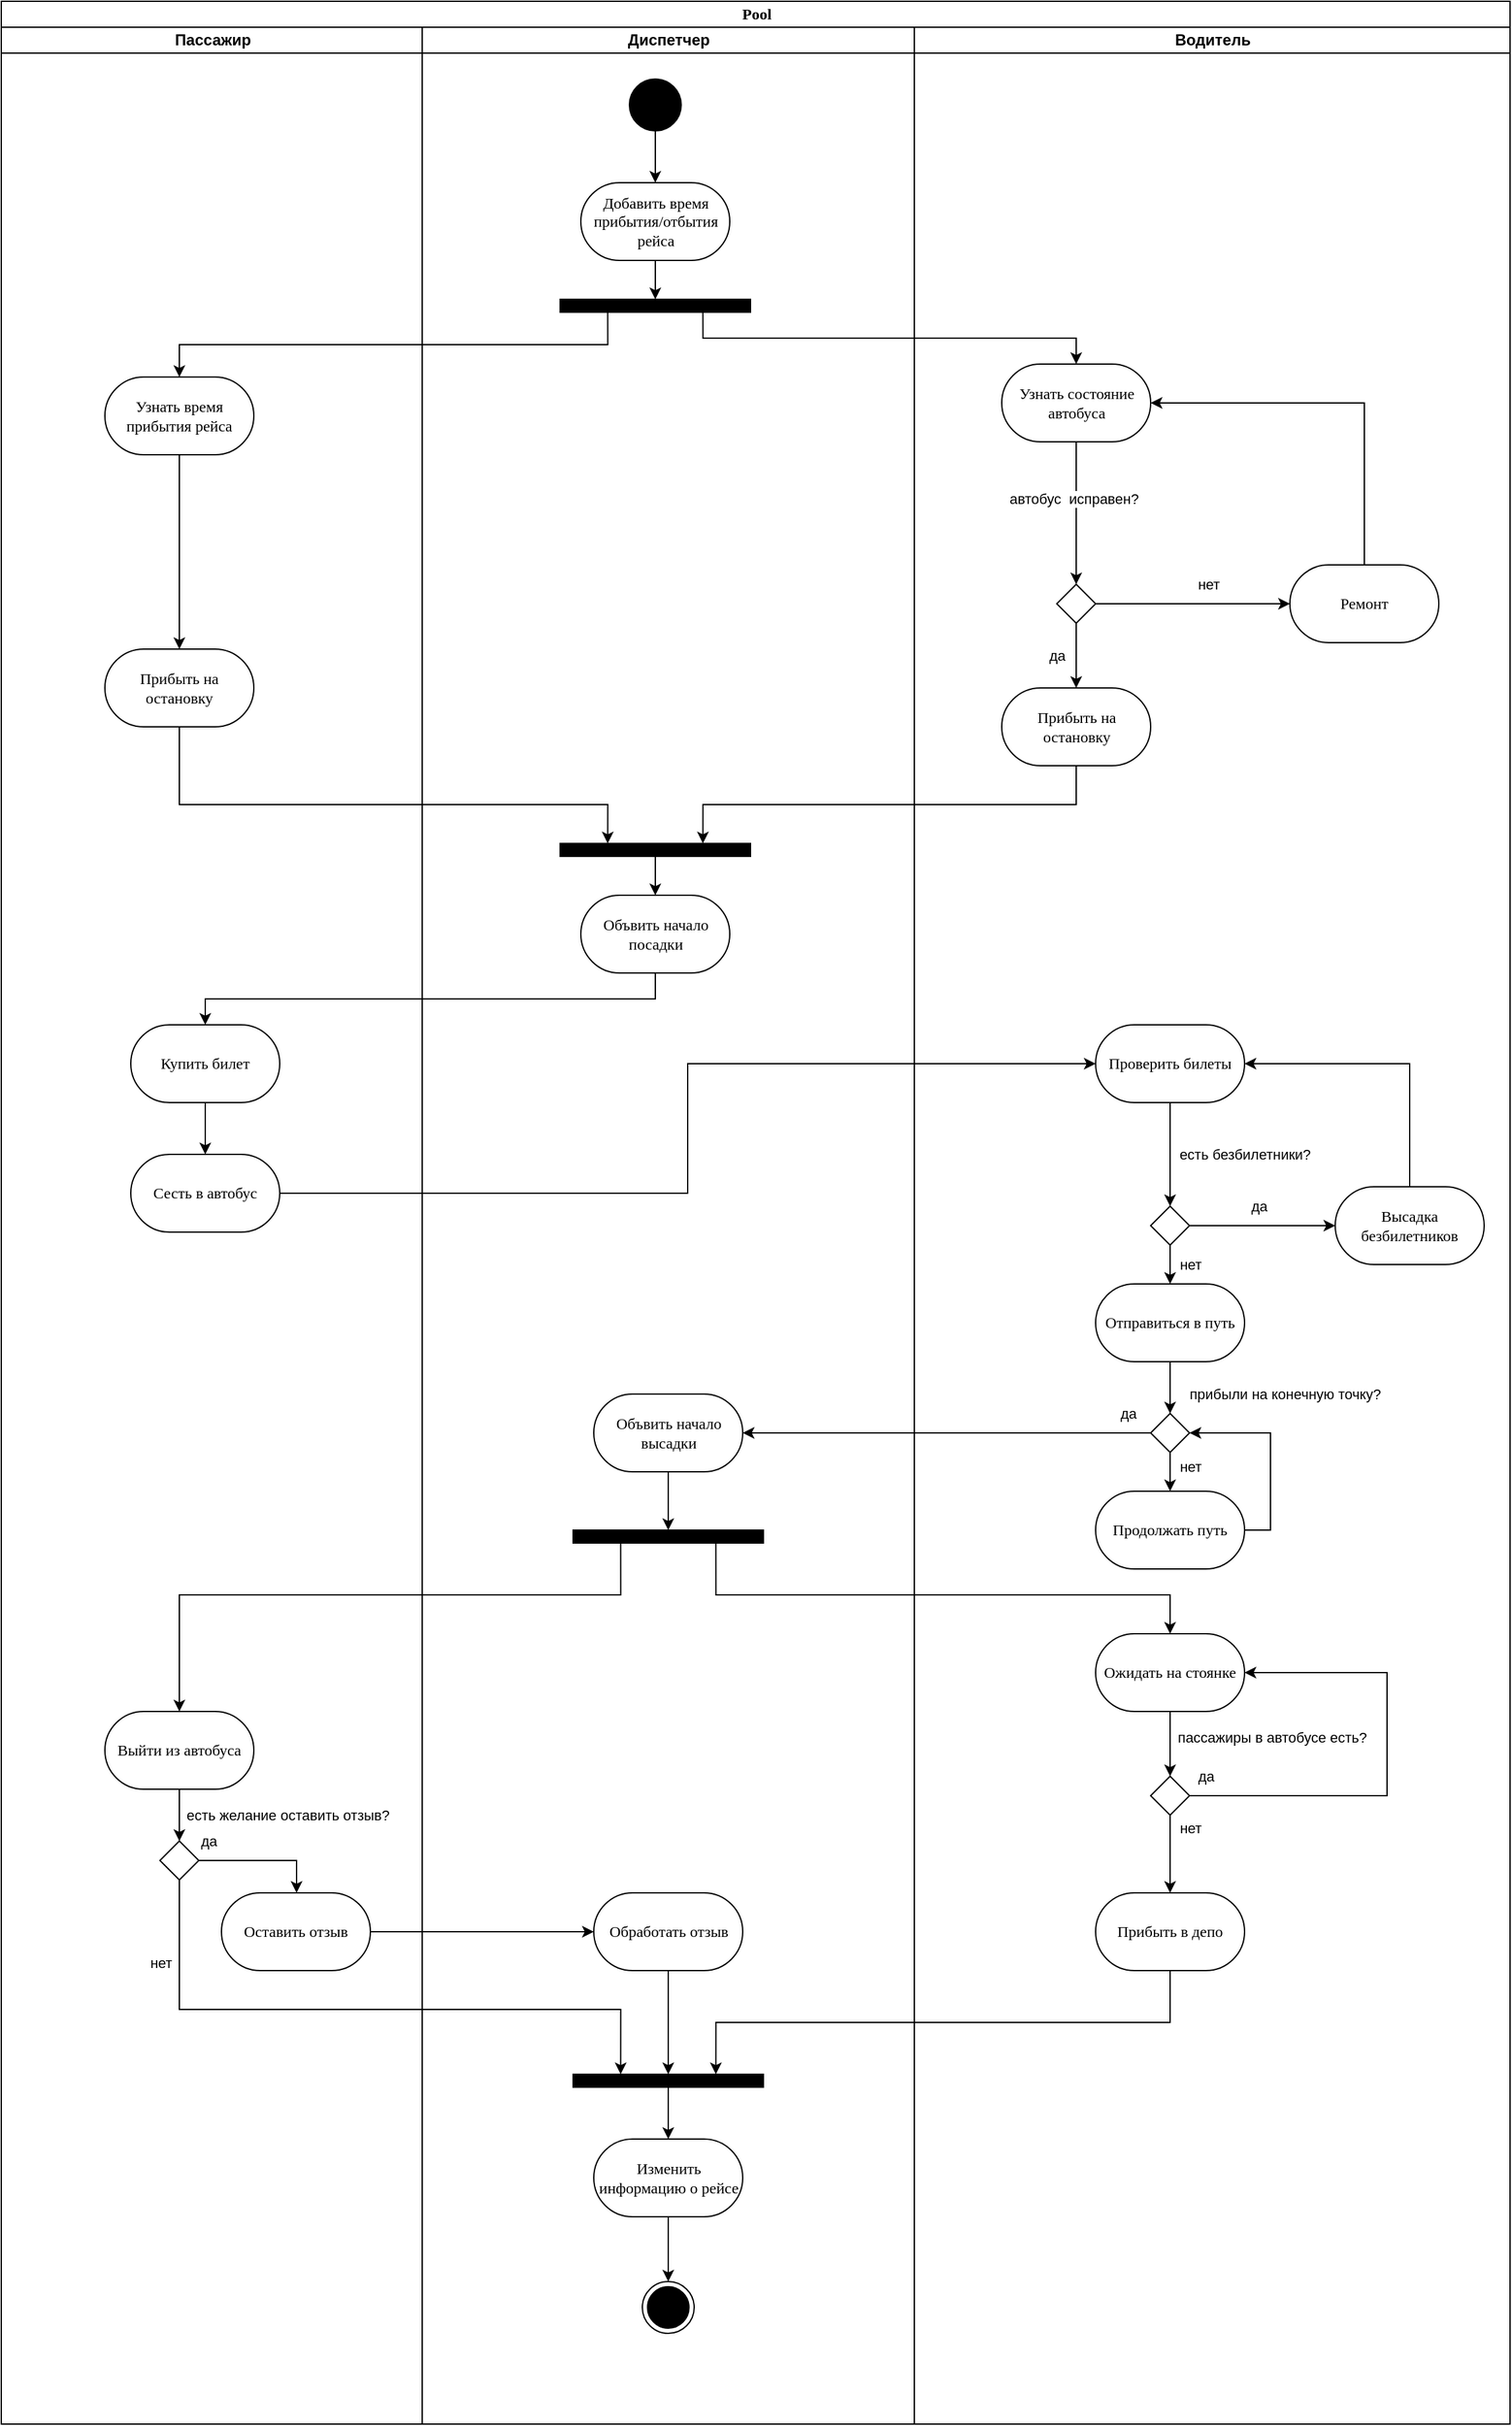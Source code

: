 <mxfile version="21.2.1" type="github">
  <diagram name="Page-1" id="0783ab3e-0a74-02c8-0abd-f7b4e66b4bec">
    <mxGraphModel dx="1750" dy="962" grid="1" gridSize="10" guides="1" tooltips="1" connect="1" arrows="1" fold="1" page="0" pageScale="1" pageWidth="850" pageHeight="1100" background="none" math="0" shadow="0">
      <root>
        <mxCell id="0" />
        <mxCell id="1" parent="0" />
        <mxCell id="1c1d494c118603dd-1" value="Pool" style="swimlane;html=1;childLayout=stackLayout;startSize=20;rounded=0;shadow=0;comic=0;labelBackgroundColor=none;strokeWidth=1;fontFamily=Verdana;fontSize=12;align=center;" parent="1" vertex="1">
          <mxGeometry x="40" y="20" width="1165" height="1870" as="geometry" />
        </mxCell>
        <mxCell id="1c1d494c118603dd-2" value="Пассажир" style="swimlane;html=1;startSize=20;" parent="1c1d494c118603dd-1" vertex="1">
          <mxGeometry y="20" width="325" height="1850" as="geometry" />
        </mxCell>
        <mxCell id="ROsPQiRXTR7bDxvJ-jqn-109" style="edgeStyle=orthogonalEdgeStyle;rounded=0;orthogonalLoop=1;jettySize=auto;html=1;exitX=0.5;exitY=1;exitDx=0;exitDy=0;entryX=0.5;entryY=0;entryDx=0;entryDy=0;" edge="1" parent="1c1d494c118603dd-2" source="ROsPQiRXTR7bDxvJ-jqn-39" target="ROsPQiRXTR7bDxvJ-jqn-68">
          <mxGeometry relative="1" as="geometry" />
        </mxCell>
        <mxCell id="ROsPQiRXTR7bDxvJ-jqn-39" value="Узнать время прибытия рейса" style="rounded=1;whiteSpace=wrap;html=1;shadow=0;comic=0;labelBackgroundColor=none;strokeWidth=1;fontFamily=Verdana;fontSize=12;align=center;arcSize=50;" vertex="1" parent="1c1d494c118603dd-2">
          <mxGeometry x="80" y="270" width="115" height="60" as="geometry" />
        </mxCell>
        <mxCell id="ROsPQiRXTR7bDxvJ-jqn-68" value="Прибыть на остановку" style="rounded=1;whiteSpace=wrap;html=1;shadow=0;comic=0;labelBackgroundColor=none;strokeWidth=1;fontFamily=Verdana;fontSize=12;align=center;arcSize=50;" vertex="1" parent="1c1d494c118603dd-2">
          <mxGeometry x="80" y="480" width="115" height="60" as="geometry" />
        </mxCell>
        <mxCell id="ROsPQiRXTR7bDxvJ-jqn-83" style="edgeStyle=orthogonalEdgeStyle;rounded=0;orthogonalLoop=1;jettySize=auto;html=1;exitX=0.5;exitY=1;exitDx=0;exitDy=0;entryX=0.5;entryY=0;entryDx=0;entryDy=0;" edge="1" parent="1c1d494c118603dd-2" source="ROsPQiRXTR7bDxvJ-jqn-74" target="ROsPQiRXTR7bDxvJ-jqn-75">
          <mxGeometry relative="1" as="geometry" />
        </mxCell>
        <mxCell id="ROsPQiRXTR7bDxvJ-jqn-74" value="Купить билет" style="rounded=1;whiteSpace=wrap;html=1;shadow=0;comic=0;labelBackgroundColor=none;strokeWidth=1;fontFamily=Verdana;fontSize=12;align=center;arcSize=50;" vertex="1" parent="1c1d494c118603dd-2">
          <mxGeometry x="100" y="770" width="115" height="60" as="geometry" />
        </mxCell>
        <mxCell id="ROsPQiRXTR7bDxvJ-jqn-75" value="Сесть в автобус" style="rounded=1;whiteSpace=wrap;html=1;shadow=0;comic=0;labelBackgroundColor=none;strokeWidth=1;fontFamily=Verdana;fontSize=12;align=center;arcSize=50;" vertex="1" parent="1c1d494c118603dd-2">
          <mxGeometry x="100" y="870" width="115" height="60" as="geometry" />
        </mxCell>
        <mxCell id="ROsPQiRXTR7bDxvJ-jqn-118" style="edgeStyle=orthogonalEdgeStyle;rounded=0;orthogonalLoop=1;jettySize=auto;html=1;exitX=0.5;exitY=1;exitDx=0;exitDy=0;entryX=0;entryY=0.5;entryDx=0;entryDy=0;" edge="1" parent="1c1d494c118603dd-2" source="ROsPQiRXTR7bDxvJ-jqn-111" target="ROsPQiRXTR7bDxvJ-jqn-115">
          <mxGeometry relative="1" as="geometry" />
        </mxCell>
        <mxCell id="ROsPQiRXTR7bDxvJ-jqn-120" value="есть желание оставить отзыв?" style="edgeLabel;html=1;align=center;verticalAlign=middle;resizable=0;points=[];" vertex="1" connectable="0" parent="ROsPQiRXTR7bDxvJ-jqn-118">
          <mxGeometry x="0.152" relative="1" as="geometry">
            <mxPoint x="83" y="-3" as="offset" />
          </mxGeometry>
        </mxCell>
        <mxCell id="ROsPQiRXTR7bDxvJ-jqn-111" value="Выйти из автобуса" style="rounded=1;whiteSpace=wrap;html=1;shadow=0;comic=0;labelBackgroundColor=none;strokeWidth=1;fontFamily=Verdana;fontSize=12;align=center;arcSize=50;" vertex="1" parent="1c1d494c118603dd-2">
          <mxGeometry x="80" y="1300" width="115" height="60" as="geometry" />
        </mxCell>
        <mxCell id="ROsPQiRXTR7bDxvJ-jqn-112" value="Оставить отзыв" style="rounded=1;whiteSpace=wrap;html=1;shadow=0;comic=0;labelBackgroundColor=none;strokeWidth=1;fontFamily=Verdana;fontSize=12;align=center;arcSize=50;" vertex="1" parent="1c1d494c118603dd-2">
          <mxGeometry x="170" y="1440" width="115" height="60" as="geometry" />
        </mxCell>
        <mxCell id="ROsPQiRXTR7bDxvJ-jqn-119" style="edgeStyle=orthogonalEdgeStyle;rounded=0;orthogonalLoop=1;jettySize=auto;html=1;exitX=0.5;exitY=0;exitDx=0;exitDy=0;entryX=0.5;entryY=0;entryDx=0;entryDy=0;" edge="1" parent="1c1d494c118603dd-2" source="ROsPQiRXTR7bDxvJ-jqn-115" target="ROsPQiRXTR7bDxvJ-jqn-112">
          <mxGeometry relative="1" as="geometry">
            <Array as="points">
              <mxPoint x="228" y="1415" />
              <mxPoint x="228" y="1440" />
            </Array>
          </mxGeometry>
        </mxCell>
        <mxCell id="ROsPQiRXTR7bDxvJ-jqn-121" value="да" style="edgeLabel;html=1;align=center;verticalAlign=middle;resizable=0;points=[];" vertex="1" connectable="0" parent="ROsPQiRXTR7bDxvJ-jqn-119">
          <mxGeometry x="-0.273" relative="1" as="geometry">
            <mxPoint x="-29" y="-15" as="offset" />
          </mxGeometry>
        </mxCell>
        <mxCell id="ROsPQiRXTR7bDxvJ-jqn-115" value="" style="rhombus;whiteSpace=wrap;html=1;direction=south;" vertex="1" parent="1c1d494c118603dd-2">
          <mxGeometry x="122.5" y="1400" width="30" height="30" as="geometry" />
        </mxCell>
        <mxCell id="ROsPQiRXTR7bDxvJ-jqn-123" style="edgeStyle=orthogonalEdgeStyle;rounded=0;orthogonalLoop=1;jettySize=auto;html=1;exitX=1;exitY=0.5;exitDx=0;exitDy=0;entryX=0;entryY=0.5;entryDx=0;entryDy=0;" edge="1" parent="1c1d494c118603dd-1" source="ROsPQiRXTR7bDxvJ-jqn-112" target="ROsPQiRXTR7bDxvJ-jqn-122">
          <mxGeometry relative="1" as="geometry" />
        </mxCell>
        <mxCell id="1c1d494c118603dd-3" value="Диспетчер" style="swimlane;html=1;startSize=20;" parent="1c1d494c118603dd-1" vertex="1">
          <mxGeometry x="325" y="20" width="380" height="1850" as="geometry" />
        </mxCell>
        <mxCell id="ROsPQiRXTR7bDxvJ-jqn-44" style="edgeStyle=orthogonalEdgeStyle;rounded=0;orthogonalLoop=1;jettySize=auto;html=1;exitX=0.5;exitY=1;exitDx=0;exitDy=0;entryX=0.5;entryY=0;entryDx=0;entryDy=0;" edge="1" parent="1c1d494c118603dd-3" source="60571a20871a0731-4" target="ROsPQiRXTR7bDxvJ-jqn-38">
          <mxGeometry relative="1" as="geometry" />
        </mxCell>
        <mxCell id="60571a20871a0731-4" value="" style="ellipse;whiteSpace=wrap;html=1;rounded=0;shadow=0;comic=0;labelBackgroundColor=none;strokeWidth=1;fillColor=#000000;fontFamily=Verdana;fontSize=12;align=center;" parent="1c1d494c118603dd-3" vertex="1">
          <mxGeometry x="160" y="40" width="40" height="40" as="geometry" />
        </mxCell>
        <mxCell id="ROsPQiRXTR7bDxvJ-jqn-45" style="edgeStyle=orthogonalEdgeStyle;rounded=0;orthogonalLoop=1;jettySize=auto;html=1;exitX=0.5;exitY=1;exitDx=0;exitDy=0;entryX=0.5;entryY=0;entryDx=0;entryDy=0;" edge="1" parent="1c1d494c118603dd-3" source="ROsPQiRXTR7bDxvJ-jqn-38" target="ROsPQiRXTR7bDxvJ-jqn-30">
          <mxGeometry relative="1" as="geometry" />
        </mxCell>
        <mxCell id="ROsPQiRXTR7bDxvJ-jqn-38" value="Добавить время прибытия/отбытия рейса" style="rounded=1;whiteSpace=wrap;html=1;shadow=0;comic=0;labelBackgroundColor=none;strokeWidth=1;fontFamily=Verdana;fontSize=12;align=center;arcSize=50;" vertex="1" parent="1c1d494c118603dd-3">
          <mxGeometry x="122.5" y="120" width="115" height="60" as="geometry" />
        </mxCell>
        <mxCell id="ROsPQiRXTR7bDxvJ-jqn-30" value="" style="whiteSpace=wrap;html=1;rounded=0;shadow=0;comic=0;labelBackgroundColor=none;strokeWidth=1;fillColor=#000000;fontFamily=Verdana;fontSize=12;align=center;rotation=0;" vertex="1" parent="1c1d494c118603dd-3">
          <mxGeometry x="106.5" y="210" width="147" height="10" as="geometry" />
        </mxCell>
        <mxCell id="ROsPQiRXTR7bDxvJ-jqn-81" style="edgeStyle=orthogonalEdgeStyle;rounded=0;orthogonalLoop=1;jettySize=auto;html=1;exitX=0.5;exitY=1;exitDx=0;exitDy=0;entryX=0.5;entryY=0;entryDx=0;entryDy=0;" edge="1" parent="1c1d494c118603dd-3" source="ROsPQiRXTR7bDxvJ-jqn-71" target="ROsPQiRXTR7bDxvJ-jqn-79">
          <mxGeometry relative="1" as="geometry" />
        </mxCell>
        <mxCell id="ROsPQiRXTR7bDxvJ-jqn-71" value="" style="whiteSpace=wrap;html=1;rounded=0;shadow=0;comic=0;labelBackgroundColor=none;strokeWidth=1;fillColor=#000000;fontFamily=Verdana;fontSize=12;align=center;rotation=0;" vertex="1" parent="1c1d494c118603dd-3">
          <mxGeometry x="106.5" y="630" width="147" height="10" as="geometry" />
        </mxCell>
        <mxCell id="ROsPQiRXTR7bDxvJ-jqn-79" value="Объвить начало посадки" style="rounded=1;whiteSpace=wrap;html=1;shadow=0;comic=0;labelBackgroundColor=none;strokeWidth=1;fontFamily=Verdana;fontSize=12;align=center;arcSize=50;" vertex="1" parent="1c1d494c118603dd-3">
          <mxGeometry x="122.5" y="670" width="115" height="60" as="geometry" />
        </mxCell>
        <mxCell id="ROsPQiRXTR7bDxvJ-jqn-108" style="edgeStyle=orthogonalEdgeStyle;rounded=0;orthogonalLoop=1;jettySize=auto;html=1;exitX=0.5;exitY=1;exitDx=0;exitDy=0;entryX=0.5;entryY=0;entryDx=0;entryDy=0;" edge="1" parent="1c1d494c118603dd-3" source="ROsPQiRXTR7bDxvJ-jqn-95" target="ROsPQiRXTR7bDxvJ-jqn-107">
          <mxGeometry relative="1" as="geometry" />
        </mxCell>
        <mxCell id="ROsPQiRXTR7bDxvJ-jqn-95" value="Объвить начало высадки" style="rounded=1;whiteSpace=wrap;html=1;shadow=0;comic=0;labelBackgroundColor=none;strokeWidth=1;fontFamily=Verdana;fontSize=12;align=center;arcSize=50;" vertex="1" parent="1c1d494c118603dd-3">
          <mxGeometry x="132.5" y="1055" width="115" height="60" as="geometry" />
        </mxCell>
        <mxCell id="ROsPQiRXTR7bDxvJ-jqn-107" value="" style="whiteSpace=wrap;html=1;rounded=0;shadow=0;comic=0;labelBackgroundColor=none;strokeWidth=1;fillColor=#000000;fontFamily=Verdana;fontSize=12;align=center;rotation=0;" vertex="1" parent="1c1d494c118603dd-3">
          <mxGeometry x="116.5" y="1160" width="147" height="10" as="geometry" />
        </mxCell>
        <mxCell id="ROsPQiRXTR7bDxvJ-jqn-137" style="edgeStyle=orthogonalEdgeStyle;rounded=0;orthogonalLoop=1;jettySize=auto;html=1;exitX=0.5;exitY=1;exitDx=0;exitDy=0;entryX=0.5;entryY=0;entryDx=0;entryDy=0;" edge="1" parent="1c1d494c118603dd-3" source="ROsPQiRXTR7bDxvJ-jqn-122" target="ROsPQiRXTR7bDxvJ-jqn-136">
          <mxGeometry relative="1" as="geometry" />
        </mxCell>
        <mxCell id="ROsPQiRXTR7bDxvJ-jqn-122" value="Обработать отзыв" style="rounded=1;whiteSpace=wrap;html=1;shadow=0;comic=0;labelBackgroundColor=none;strokeWidth=1;fontFamily=Verdana;fontSize=12;align=center;arcSize=50;" vertex="1" parent="1c1d494c118603dd-3">
          <mxGeometry x="132.5" y="1440" width="115" height="60" as="geometry" />
        </mxCell>
        <mxCell id="ROsPQiRXTR7bDxvJ-jqn-142" style="edgeStyle=orthogonalEdgeStyle;rounded=0;orthogonalLoop=1;jettySize=auto;html=1;exitX=0.5;exitY=1;exitDx=0;exitDy=0;entryX=0.5;entryY=0;entryDx=0;entryDy=0;" edge="1" parent="1c1d494c118603dd-3" source="ROsPQiRXTR7bDxvJ-jqn-136" target="ROsPQiRXTR7bDxvJ-jqn-141">
          <mxGeometry relative="1" as="geometry" />
        </mxCell>
        <mxCell id="ROsPQiRXTR7bDxvJ-jqn-136" value="" style="whiteSpace=wrap;html=1;rounded=0;shadow=0;comic=0;labelBackgroundColor=none;strokeWidth=1;fillColor=#000000;fontFamily=Verdana;fontSize=12;align=center;rotation=0;" vertex="1" parent="1c1d494c118603dd-3">
          <mxGeometry x="116.5" y="1580" width="147" height="10" as="geometry" />
        </mxCell>
        <mxCell id="ROsPQiRXTR7bDxvJ-jqn-144" style="edgeStyle=orthogonalEdgeStyle;rounded=0;orthogonalLoop=1;jettySize=auto;html=1;exitX=0.5;exitY=1;exitDx=0;exitDy=0;entryX=0.5;entryY=0;entryDx=0;entryDy=0;" edge="1" parent="1c1d494c118603dd-3" source="ROsPQiRXTR7bDxvJ-jqn-141" target="ROsPQiRXTR7bDxvJ-jqn-143">
          <mxGeometry relative="1" as="geometry" />
        </mxCell>
        <mxCell id="ROsPQiRXTR7bDxvJ-jqn-141" value="Изменить информацию о рейсе" style="rounded=1;whiteSpace=wrap;html=1;shadow=0;comic=0;labelBackgroundColor=none;strokeWidth=1;fontFamily=Verdana;fontSize=12;align=center;arcSize=50;" vertex="1" parent="1c1d494c118603dd-3">
          <mxGeometry x="132.5" y="1630" width="115" height="60" as="geometry" />
        </mxCell>
        <mxCell id="ROsPQiRXTR7bDxvJ-jqn-143" value="" style="ellipse;html=1;shape=endState;fillColor=strokeColor;rounded=1;" vertex="1" parent="1c1d494c118603dd-3">
          <mxGeometry x="170" y="1740" width="40" height="40" as="geometry" />
        </mxCell>
        <mxCell id="ROsPQiRXTR7bDxvJ-jqn-46" style="edgeStyle=orthogonalEdgeStyle;rounded=0;orthogonalLoop=1;jettySize=auto;html=1;exitX=0.25;exitY=1;exitDx=0;exitDy=0;entryX=0.5;entryY=0;entryDx=0;entryDy=0;" edge="1" parent="1c1d494c118603dd-1" source="ROsPQiRXTR7bDxvJ-jqn-30" target="ROsPQiRXTR7bDxvJ-jqn-39">
          <mxGeometry relative="1" as="geometry" />
        </mxCell>
        <mxCell id="ROsPQiRXTR7bDxvJ-jqn-47" style="edgeStyle=orthogonalEdgeStyle;rounded=0;orthogonalLoop=1;jettySize=auto;html=1;exitX=0.75;exitY=1;exitDx=0;exitDy=0;entryX=0.5;entryY=0;entryDx=0;entryDy=0;" edge="1" parent="1c1d494c118603dd-1" source="ROsPQiRXTR7bDxvJ-jqn-30" target="ROsPQiRXTR7bDxvJ-jqn-36">
          <mxGeometry relative="1" as="geometry" />
        </mxCell>
        <mxCell id="ROsPQiRXTR7bDxvJ-jqn-72" style="edgeStyle=orthogonalEdgeStyle;rounded=0;orthogonalLoop=1;jettySize=auto;html=1;exitX=0.5;exitY=1;exitDx=0;exitDy=0;entryX=0.25;entryY=0;entryDx=0;entryDy=0;" edge="1" parent="1c1d494c118603dd-1" source="ROsPQiRXTR7bDxvJ-jqn-68" target="ROsPQiRXTR7bDxvJ-jqn-71">
          <mxGeometry relative="1" as="geometry">
            <Array as="points">
              <mxPoint x="138" y="620" />
              <mxPoint x="468" y="620" />
            </Array>
          </mxGeometry>
        </mxCell>
        <mxCell id="ROsPQiRXTR7bDxvJ-jqn-73" style="edgeStyle=orthogonalEdgeStyle;rounded=0;orthogonalLoop=1;jettySize=auto;html=1;exitX=0.5;exitY=1;exitDx=0;exitDy=0;entryX=0.75;entryY=0;entryDx=0;entryDy=0;" edge="1" parent="1c1d494c118603dd-1" source="ROsPQiRXTR7bDxvJ-jqn-43" target="ROsPQiRXTR7bDxvJ-jqn-71">
          <mxGeometry relative="1" as="geometry" />
        </mxCell>
        <mxCell id="ROsPQiRXTR7bDxvJ-jqn-82" style="edgeStyle=orthogonalEdgeStyle;rounded=0;orthogonalLoop=1;jettySize=auto;html=1;exitX=0.5;exitY=1;exitDx=0;exitDy=0;entryX=0.5;entryY=0;entryDx=0;entryDy=0;" edge="1" parent="1c1d494c118603dd-1" source="ROsPQiRXTR7bDxvJ-jqn-79" target="ROsPQiRXTR7bDxvJ-jqn-74">
          <mxGeometry relative="1" as="geometry" />
        </mxCell>
        <mxCell id="ROsPQiRXTR7bDxvJ-jqn-85" style="edgeStyle=orthogonalEdgeStyle;rounded=0;orthogonalLoop=1;jettySize=auto;html=1;exitX=1;exitY=0.5;exitDx=0;exitDy=0;entryX=0;entryY=0.5;entryDx=0;entryDy=0;" edge="1" parent="1c1d494c118603dd-1" source="ROsPQiRXTR7bDxvJ-jqn-75" target="ROsPQiRXTR7bDxvJ-jqn-76">
          <mxGeometry relative="1" as="geometry" />
        </mxCell>
        <mxCell id="ROsPQiRXTR7bDxvJ-jqn-103" style="edgeStyle=orthogonalEdgeStyle;rounded=0;orthogonalLoop=1;jettySize=auto;html=1;exitX=0.5;exitY=1;exitDx=0;exitDy=0;entryX=1;entryY=0.5;entryDx=0;entryDy=0;" edge="1" parent="1c1d494c118603dd-1" source="ROsPQiRXTR7bDxvJ-jqn-97" target="ROsPQiRXTR7bDxvJ-jqn-95">
          <mxGeometry relative="1" as="geometry">
            <mxPoint x="590" y="1130" as="targetPoint" />
          </mxGeometry>
        </mxCell>
        <mxCell id="ROsPQiRXTR7bDxvJ-jqn-106" value="да" style="edgeLabel;html=1;align=center;verticalAlign=middle;resizable=0;points=[];" vertex="1" connectable="0" parent="ROsPQiRXTR7bDxvJ-jqn-103">
          <mxGeometry x="-0.712" y="-1" relative="1" as="geometry">
            <mxPoint x="28" y="-14" as="offset" />
          </mxGeometry>
        </mxCell>
        <mxCell id="ROsPQiRXTR7bDxvJ-jqn-113" style="edgeStyle=orthogonalEdgeStyle;rounded=0;orthogonalLoop=1;jettySize=auto;html=1;exitX=0.75;exitY=1;exitDx=0;exitDy=0;entryX=0.5;entryY=0;entryDx=0;entryDy=0;" edge="1" parent="1c1d494c118603dd-1" source="ROsPQiRXTR7bDxvJ-jqn-107" target="ROsPQiRXTR7bDxvJ-jqn-110">
          <mxGeometry relative="1" as="geometry">
            <Array as="points">
              <mxPoint x="552" y="1230" />
              <mxPoint x="903" y="1230" />
            </Array>
          </mxGeometry>
        </mxCell>
        <mxCell id="ROsPQiRXTR7bDxvJ-jqn-114" style="edgeStyle=orthogonalEdgeStyle;rounded=0;orthogonalLoop=1;jettySize=auto;html=1;exitX=0.25;exitY=1;exitDx=0;exitDy=0;entryX=0.5;entryY=0;entryDx=0;entryDy=0;" edge="1" parent="1c1d494c118603dd-1" source="ROsPQiRXTR7bDxvJ-jqn-107" target="ROsPQiRXTR7bDxvJ-jqn-111">
          <mxGeometry relative="1" as="geometry">
            <Array as="points">
              <mxPoint x="478" y="1230" />
              <mxPoint x="137" y="1230" />
            </Array>
          </mxGeometry>
        </mxCell>
        <mxCell id="1c1d494c118603dd-4" value="Водитель" style="swimlane;html=1;startSize=20;" parent="1c1d494c118603dd-1" vertex="1">
          <mxGeometry x="705" y="20" width="460" height="1850" as="geometry" />
        </mxCell>
        <mxCell id="ROsPQiRXTR7bDxvJ-jqn-49" style="edgeStyle=orthogonalEdgeStyle;rounded=0;orthogonalLoop=1;jettySize=auto;html=1;exitX=0.5;exitY=1;exitDx=0;exitDy=0;entryX=0;entryY=0.5;entryDx=0;entryDy=0;" edge="1" parent="1c1d494c118603dd-4" source="ROsPQiRXTR7bDxvJ-jqn-36" target="ROsPQiRXTR7bDxvJ-jqn-48">
          <mxGeometry relative="1" as="geometry" />
        </mxCell>
        <mxCell id="ROsPQiRXTR7bDxvJ-jqn-53" value="автобус&amp;nbsp; исправен?" style="edgeLabel;html=1;align=center;verticalAlign=middle;resizable=0;points=[];" vertex="1" connectable="0" parent="ROsPQiRXTR7bDxvJ-jqn-49">
          <mxGeometry x="-0.207" y="-2" relative="1" as="geometry">
            <mxPoint as="offset" />
          </mxGeometry>
        </mxCell>
        <mxCell id="ROsPQiRXTR7bDxvJ-jqn-36" value="Узнать состояние автобуса" style="rounded=1;whiteSpace=wrap;html=1;shadow=0;comic=0;labelBackgroundColor=none;strokeWidth=1;fontFamily=Verdana;fontSize=12;align=center;arcSize=50;" vertex="1" parent="1c1d494c118603dd-4">
          <mxGeometry x="67.5" y="260" width="115" height="60" as="geometry" />
        </mxCell>
        <mxCell id="ROsPQiRXTR7bDxvJ-jqn-58" style="edgeStyle=orthogonalEdgeStyle;rounded=0;orthogonalLoop=1;jettySize=auto;html=1;exitX=0.5;exitY=0;exitDx=0;exitDy=0;entryX=1;entryY=0.5;entryDx=0;entryDy=0;" edge="1" parent="1c1d494c118603dd-4" source="ROsPQiRXTR7bDxvJ-jqn-42" target="ROsPQiRXTR7bDxvJ-jqn-36">
          <mxGeometry relative="1" as="geometry">
            <Array as="points">
              <mxPoint x="347" y="290" />
            </Array>
          </mxGeometry>
        </mxCell>
        <mxCell id="ROsPQiRXTR7bDxvJ-jqn-42" value="Ремонт" style="rounded=1;whiteSpace=wrap;html=1;shadow=0;comic=0;labelBackgroundColor=none;strokeWidth=1;fontFamily=Verdana;fontSize=12;align=center;arcSize=50;" vertex="1" parent="1c1d494c118603dd-4">
          <mxGeometry x="290" y="415" width="115" height="60" as="geometry" />
        </mxCell>
        <mxCell id="ROsPQiRXTR7bDxvJ-jqn-43" value="Прибыть на остановку" style="rounded=1;whiteSpace=wrap;html=1;shadow=0;comic=0;labelBackgroundColor=none;strokeWidth=1;fontFamily=Verdana;fontSize=12;align=center;arcSize=50;" vertex="1" parent="1c1d494c118603dd-4">
          <mxGeometry x="67.5" y="510" width="115" height="60" as="geometry" />
        </mxCell>
        <mxCell id="ROsPQiRXTR7bDxvJ-jqn-51" style="edgeStyle=orthogonalEdgeStyle;rounded=0;orthogonalLoop=1;jettySize=auto;html=1;exitX=0.5;exitY=0;exitDx=0;exitDy=0;entryX=0;entryY=0.5;entryDx=0;entryDy=0;" edge="1" parent="1c1d494c118603dd-4" source="ROsPQiRXTR7bDxvJ-jqn-48" target="ROsPQiRXTR7bDxvJ-jqn-42">
          <mxGeometry relative="1" as="geometry" />
        </mxCell>
        <mxCell id="ROsPQiRXTR7bDxvJ-jqn-54" value="нет" style="edgeLabel;html=1;align=center;verticalAlign=middle;resizable=0;points=[];" vertex="1" connectable="0" parent="ROsPQiRXTR7bDxvJ-jqn-51">
          <mxGeometry x="0.233" y="2" relative="1" as="geometry">
            <mxPoint x="-6" y="-13" as="offset" />
          </mxGeometry>
        </mxCell>
        <mxCell id="ROsPQiRXTR7bDxvJ-jqn-59" style="edgeStyle=orthogonalEdgeStyle;rounded=0;orthogonalLoop=1;jettySize=auto;html=1;exitX=1;exitY=0.5;exitDx=0;exitDy=0;entryX=0.5;entryY=0;entryDx=0;entryDy=0;" edge="1" parent="1c1d494c118603dd-4" source="ROsPQiRXTR7bDxvJ-jqn-48" target="ROsPQiRXTR7bDxvJ-jqn-43">
          <mxGeometry relative="1" as="geometry" />
        </mxCell>
        <mxCell id="ROsPQiRXTR7bDxvJ-jqn-60" value="да" style="edgeLabel;html=1;align=center;verticalAlign=middle;resizable=0;points=[];" vertex="1" connectable="0" parent="ROsPQiRXTR7bDxvJ-jqn-59">
          <mxGeometry x="-0.36" y="-2" relative="1" as="geometry">
            <mxPoint x="-13" y="9" as="offset" />
          </mxGeometry>
        </mxCell>
        <mxCell id="ROsPQiRXTR7bDxvJ-jqn-48" value="" style="rhombus;whiteSpace=wrap;html=1;direction=south;" vertex="1" parent="1c1d494c118603dd-4">
          <mxGeometry x="110" y="430" width="30" height="30" as="geometry" />
        </mxCell>
        <mxCell id="ROsPQiRXTR7bDxvJ-jqn-76" value="Проверить билеты" style="rounded=1;whiteSpace=wrap;html=1;shadow=0;comic=0;labelBackgroundColor=none;strokeWidth=1;fontFamily=Verdana;fontSize=12;align=center;arcSize=50;" vertex="1" parent="1c1d494c118603dd-4">
          <mxGeometry x="140" y="770" width="115" height="60" as="geometry" />
        </mxCell>
        <mxCell id="ROsPQiRXTR7bDxvJ-jqn-98" style="edgeStyle=orthogonalEdgeStyle;rounded=0;orthogonalLoop=1;jettySize=auto;html=1;exitX=0.5;exitY=1;exitDx=0;exitDy=0;entryX=0;entryY=0.5;entryDx=0;entryDy=0;" edge="1" parent="1c1d494c118603dd-4" source="ROsPQiRXTR7bDxvJ-jqn-77" target="ROsPQiRXTR7bDxvJ-jqn-97">
          <mxGeometry relative="1" as="geometry" />
        </mxCell>
        <mxCell id="ROsPQiRXTR7bDxvJ-jqn-101" value="прибыли на конечную точку?" style="edgeLabel;html=1;align=center;verticalAlign=middle;resizable=0;points=[];" vertex="1" connectable="0" parent="ROsPQiRXTR7bDxvJ-jqn-98">
          <mxGeometry x="0.322" relative="1" as="geometry">
            <mxPoint x="88" y="-2" as="offset" />
          </mxGeometry>
        </mxCell>
        <mxCell id="ROsPQiRXTR7bDxvJ-jqn-77" value="Отправиться в путь" style="rounded=1;whiteSpace=wrap;html=1;shadow=0;comic=0;labelBackgroundColor=none;strokeWidth=1;fontFamily=Verdana;fontSize=12;align=center;arcSize=50;" vertex="1" parent="1c1d494c118603dd-4">
          <mxGeometry x="140" y="970" width="115" height="60" as="geometry" />
        </mxCell>
        <mxCell id="ROsPQiRXTR7bDxvJ-jqn-90" style="edgeStyle=orthogonalEdgeStyle;rounded=0;orthogonalLoop=1;jettySize=auto;html=1;exitX=0.5;exitY=0;exitDx=0;exitDy=0;entryX=0;entryY=0.5;entryDx=0;entryDy=0;" edge="1" parent="1c1d494c118603dd-4" source="ROsPQiRXTR7bDxvJ-jqn-86" target="ROsPQiRXTR7bDxvJ-jqn-89">
          <mxGeometry relative="1" as="geometry" />
        </mxCell>
        <mxCell id="ROsPQiRXTR7bDxvJ-jqn-93" value="да" style="edgeLabel;html=1;align=center;verticalAlign=middle;resizable=0;points=[];" vertex="1" connectable="0" parent="ROsPQiRXTR7bDxvJ-jqn-90">
          <mxGeometry x="-0.239" y="-1" relative="1" as="geometry">
            <mxPoint x="10" y="-16" as="offset" />
          </mxGeometry>
        </mxCell>
        <mxCell id="ROsPQiRXTR7bDxvJ-jqn-91" style="edgeStyle=orthogonalEdgeStyle;rounded=0;orthogonalLoop=1;jettySize=auto;html=1;exitX=1;exitY=0.5;exitDx=0;exitDy=0;" edge="1" parent="1c1d494c118603dd-4" source="ROsPQiRXTR7bDxvJ-jqn-86" target="ROsPQiRXTR7bDxvJ-jqn-77">
          <mxGeometry relative="1" as="geometry" />
        </mxCell>
        <mxCell id="ROsPQiRXTR7bDxvJ-jqn-94" value="нет" style="edgeLabel;html=1;align=center;verticalAlign=middle;resizable=0;points=[];" vertex="1" connectable="0" parent="ROsPQiRXTR7bDxvJ-jqn-91">
          <mxGeometry x="-0.768" y="1" relative="1" as="geometry">
            <mxPoint x="14" y="9" as="offset" />
          </mxGeometry>
        </mxCell>
        <mxCell id="ROsPQiRXTR7bDxvJ-jqn-86" value="" style="rhombus;whiteSpace=wrap;html=1;direction=south;" vertex="1" parent="1c1d494c118603dd-4">
          <mxGeometry x="182.5" y="910" width="30" height="30" as="geometry" />
        </mxCell>
        <mxCell id="ROsPQiRXTR7bDxvJ-jqn-87" style="edgeStyle=orthogonalEdgeStyle;rounded=0;orthogonalLoop=1;jettySize=auto;html=1;exitX=0.5;exitY=1;exitDx=0;exitDy=0;entryX=0;entryY=0.5;entryDx=0;entryDy=0;" edge="1" parent="1c1d494c118603dd-4" source="ROsPQiRXTR7bDxvJ-jqn-76" target="ROsPQiRXTR7bDxvJ-jqn-86">
          <mxGeometry relative="1" as="geometry">
            <Array as="points">
              <mxPoint x="198" y="870" />
              <mxPoint x="198" y="870" />
            </Array>
          </mxGeometry>
        </mxCell>
        <mxCell id="ROsPQiRXTR7bDxvJ-jqn-88" value="есть безбилетники?" style="edgeLabel;html=1;align=center;verticalAlign=middle;resizable=0;points=[];" vertex="1" connectable="0" parent="ROsPQiRXTR7bDxvJ-jqn-87">
          <mxGeometry x="0.237" y="-1" relative="1" as="geometry">
            <mxPoint x="58" y="-10" as="offset" />
          </mxGeometry>
        </mxCell>
        <mxCell id="ROsPQiRXTR7bDxvJ-jqn-92" style="edgeStyle=orthogonalEdgeStyle;rounded=0;orthogonalLoop=1;jettySize=auto;html=1;entryX=1;entryY=0.5;entryDx=0;entryDy=0;exitX=0.5;exitY=0;exitDx=0;exitDy=0;" edge="1" parent="1c1d494c118603dd-4" source="ROsPQiRXTR7bDxvJ-jqn-89" target="ROsPQiRXTR7bDxvJ-jqn-76">
          <mxGeometry relative="1" as="geometry">
            <Array as="points">
              <mxPoint x="383" y="800" />
            </Array>
          </mxGeometry>
        </mxCell>
        <mxCell id="ROsPQiRXTR7bDxvJ-jqn-89" value="Высадка безбилетников" style="rounded=1;whiteSpace=wrap;html=1;shadow=0;comic=0;labelBackgroundColor=none;strokeWidth=1;fontFamily=Verdana;fontSize=12;align=center;arcSize=50;" vertex="1" parent="1c1d494c118603dd-4">
          <mxGeometry x="325" y="895" width="115" height="60" as="geometry" />
        </mxCell>
        <mxCell id="ROsPQiRXTR7bDxvJ-jqn-104" style="edgeStyle=orthogonalEdgeStyle;rounded=0;orthogonalLoop=1;jettySize=auto;html=1;exitX=1;exitY=0.5;exitDx=0;exitDy=0;entryX=0.5;entryY=0;entryDx=0;entryDy=0;" edge="1" parent="1c1d494c118603dd-4" source="ROsPQiRXTR7bDxvJ-jqn-96" target="ROsPQiRXTR7bDxvJ-jqn-97">
          <mxGeometry relative="1" as="geometry" />
        </mxCell>
        <mxCell id="ROsPQiRXTR7bDxvJ-jqn-96" value="Продолжать путь" style="rounded=1;whiteSpace=wrap;html=1;shadow=0;comic=0;labelBackgroundColor=none;strokeWidth=1;fontFamily=Verdana;fontSize=12;align=center;arcSize=50;" vertex="1" parent="1c1d494c118603dd-4">
          <mxGeometry x="140" y="1130" width="115" height="60" as="geometry" />
        </mxCell>
        <mxCell id="ROsPQiRXTR7bDxvJ-jqn-102" style="edgeStyle=orthogonalEdgeStyle;rounded=0;orthogonalLoop=1;jettySize=auto;html=1;exitX=1;exitY=0.5;exitDx=0;exitDy=0;entryX=0.5;entryY=0;entryDx=0;entryDy=0;" edge="1" parent="1c1d494c118603dd-4" source="ROsPQiRXTR7bDxvJ-jqn-97" target="ROsPQiRXTR7bDxvJ-jqn-96">
          <mxGeometry relative="1" as="geometry" />
        </mxCell>
        <mxCell id="ROsPQiRXTR7bDxvJ-jqn-105" value="нет" style="edgeLabel;html=1;align=center;verticalAlign=middle;resizable=0;points=[];" vertex="1" connectable="0" parent="ROsPQiRXTR7bDxvJ-jqn-102">
          <mxGeometry x="-0.264" y="-1" relative="1" as="geometry">
            <mxPoint x="16" as="offset" />
          </mxGeometry>
        </mxCell>
        <mxCell id="ROsPQiRXTR7bDxvJ-jqn-97" value="" style="rhombus;whiteSpace=wrap;html=1;direction=south;" vertex="1" parent="1c1d494c118603dd-4">
          <mxGeometry x="182.5" y="1070" width="30" height="30" as="geometry" />
        </mxCell>
        <mxCell id="ROsPQiRXTR7bDxvJ-jqn-126" style="edgeStyle=orthogonalEdgeStyle;rounded=0;orthogonalLoop=1;jettySize=auto;html=1;exitX=0.5;exitY=1;exitDx=0;exitDy=0;entryX=0;entryY=0.5;entryDx=0;entryDy=0;" edge="1" parent="1c1d494c118603dd-4" source="ROsPQiRXTR7bDxvJ-jqn-110" target="ROsPQiRXTR7bDxvJ-jqn-127">
          <mxGeometry relative="1" as="geometry" />
        </mxCell>
        <mxCell id="ROsPQiRXTR7bDxvJ-jqn-130" value="пассажиры в автобусе есть?" style="edgeLabel;html=1;align=center;verticalAlign=middle;resizable=0;points=[];" vertex="1" connectable="0" parent="ROsPQiRXTR7bDxvJ-jqn-126">
          <mxGeometry x="0.279" relative="1" as="geometry">
            <mxPoint x="78" y="-12" as="offset" />
          </mxGeometry>
        </mxCell>
        <mxCell id="ROsPQiRXTR7bDxvJ-jqn-110" value="Ожидать на стоянке" style="rounded=1;whiteSpace=wrap;html=1;shadow=0;comic=0;labelBackgroundColor=none;strokeWidth=1;fontFamily=Verdana;fontSize=12;align=center;arcSize=50;" vertex="1" parent="1c1d494c118603dd-4">
          <mxGeometry x="140" y="1240" width="115" height="60" as="geometry" />
        </mxCell>
        <mxCell id="ROsPQiRXTR7bDxvJ-jqn-124" value="Прибыть в депо" style="rounded=1;whiteSpace=wrap;html=1;shadow=0;comic=0;labelBackgroundColor=none;strokeWidth=1;fontFamily=Verdana;fontSize=12;align=center;arcSize=50;" vertex="1" parent="1c1d494c118603dd-4">
          <mxGeometry x="140" y="1440" width="115" height="60" as="geometry" />
        </mxCell>
        <mxCell id="ROsPQiRXTR7bDxvJ-jqn-128" style="edgeStyle=orthogonalEdgeStyle;rounded=0;orthogonalLoop=1;jettySize=auto;html=1;exitX=1;exitY=0.5;exitDx=0;exitDy=0;entryX=0.5;entryY=0;entryDx=0;entryDy=0;" edge="1" parent="1c1d494c118603dd-4" source="ROsPQiRXTR7bDxvJ-jqn-127" target="ROsPQiRXTR7bDxvJ-jqn-124">
          <mxGeometry relative="1" as="geometry" />
        </mxCell>
        <mxCell id="ROsPQiRXTR7bDxvJ-jqn-135" value="нет" style="edgeLabel;html=1;align=center;verticalAlign=middle;resizable=0;points=[];" vertex="1" connectable="0" parent="ROsPQiRXTR7bDxvJ-jqn-128">
          <mxGeometry x="-0.234" y="-1" relative="1" as="geometry">
            <mxPoint x="16" y="-13" as="offset" />
          </mxGeometry>
        </mxCell>
        <mxCell id="ROsPQiRXTR7bDxvJ-jqn-132" style="edgeStyle=orthogonalEdgeStyle;rounded=0;orthogonalLoop=1;jettySize=auto;html=1;exitX=0.5;exitY=0;exitDx=0;exitDy=0;entryX=1;entryY=0.5;entryDx=0;entryDy=0;" edge="1" parent="1c1d494c118603dd-4" source="ROsPQiRXTR7bDxvJ-jqn-127" target="ROsPQiRXTR7bDxvJ-jqn-110">
          <mxGeometry relative="1" as="geometry">
            <Array as="points">
              <mxPoint x="365" y="1365" />
              <mxPoint x="365" y="1270" />
            </Array>
          </mxGeometry>
        </mxCell>
        <mxCell id="ROsPQiRXTR7bDxvJ-jqn-134" value="да" style="edgeLabel;html=1;align=center;verticalAlign=middle;resizable=0;points=[];" vertex="1" connectable="0" parent="ROsPQiRXTR7bDxvJ-jqn-132">
          <mxGeometry x="0.2" y="1" relative="1" as="geometry">
            <mxPoint x="-139" y="47" as="offset" />
          </mxGeometry>
        </mxCell>
        <mxCell id="ROsPQiRXTR7bDxvJ-jqn-127" value="" style="rhombus;whiteSpace=wrap;html=1;direction=south;" vertex="1" parent="1c1d494c118603dd-4">
          <mxGeometry x="182.5" y="1350" width="30" height="30" as="geometry" />
        </mxCell>
        <mxCell id="ROsPQiRXTR7bDxvJ-jqn-138" style="edgeStyle=orthogonalEdgeStyle;rounded=0;orthogonalLoop=1;jettySize=auto;html=1;exitX=0.5;exitY=1;exitDx=0;exitDy=0;entryX=0.75;entryY=0;entryDx=0;entryDy=0;" edge="1" parent="1c1d494c118603dd-1" source="ROsPQiRXTR7bDxvJ-jqn-124" target="ROsPQiRXTR7bDxvJ-jqn-136">
          <mxGeometry relative="1" as="geometry" />
        </mxCell>
        <mxCell id="ROsPQiRXTR7bDxvJ-jqn-139" style="edgeStyle=orthogonalEdgeStyle;rounded=0;orthogonalLoop=1;jettySize=auto;html=1;exitX=1;exitY=0.5;exitDx=0;exitDy=0;entryX=0.25;entryY=0;entryDx=0;entryDy=0;" edge="1" parent="1c1d494c118603dd-1" source="ROsPQiRXTR7bDxvJ-jqn-115" target="ROsPQiRXTR7bDxvJ-jqn-136">
          <mxGeometry relative="1" as="geometry">
            <Array as="points">
              <mxPoint x="137" y="1550" />
              <mxPoint x="478" y="1550" />
            </Array>
          </mxGeometry>
        </mxCell>
        <mxCell id="ROsPQiRXTR7bDxvJ-jqn-140" value="нет" style="edgeLabel;html=1;align=center;verticalAlign=middle;resizable=0;points=[];" vertex="1" connectable="0" parent="ROsPQiRXTR7bDxvJ-jqn-139">
          <mxGeometry x="-0.739" relative="1" as="geometry">
            <mxPoint x="-15" as="offset" />
          </mxGeometry>
        </mxCell>
      </root>
    </mxGraphModel>
  </diagram>
</mxfile>
